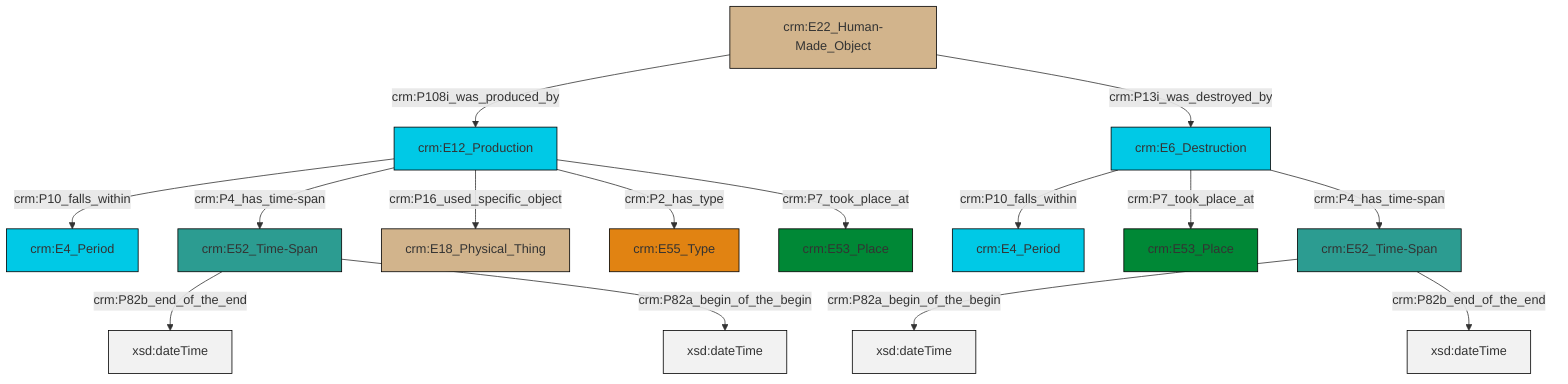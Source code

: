 graph TD
classDef Literal fill:#f2f2f2,stroke:#000000;
classDef CRM_Entity fill:#FFFFFF,stroke:#000000;
classDef Temporal_Entity fill:#00C9E6, stroke:#000000;
classDef Type fill:#E18312, stroke:#000000;
classDef Time-Span fill:#2C9C91, stroke:#000000;
classDef Appellation fill:#FFEB7F, stroke:#000000;
classDef Place fill:#008836, stroke:#000000;
classDef Persistent_Item fill:#B266B2, stroke:#000000;
classDef Conceptual_Object fill:#FFD700, stroke:#000000;
classDef Physical_Thing fill:#D2B48C, stroke:#000000;
classDef Actor fill:#f58aad, stroke:#000000;
classDef PC_Classes fill:#4ce600, stroke:#000000;
classDef Multi fill:#cccccc,stroke:#000000;

6["crm:E12_Production"]:::Temporal_Entity -->|crm:P10_falls_within| 0["crm:E4_Period"]:::Temporal_Entity
7["crm:E52_Time-Span"]:::Time-Span -->|crm:P82b_end_of_the_end| 8[xsd:dateTime]:::Literal
6["crm:E12_Production"]:::Temporal_Entity -->|crm:P4_has_time-span| 7["crm:E52_Time-Span"]:::Time-Span
4["crm:E52_Time-Span"]:::Time-Span -->|crm:P82a_begin_of_the_begin| 10[xsd:dateTime]:::Literal
11["crm:E22_Human-Made_Object"]:::Physical_Thing -->|crm:P108i_was_produced_by| 6["crm:E12_Production"]:::Temporal_Entity
11["crm:E22_Human-Made_Object"]:::Physical_Thing -->|crm:P13i_was_destroyed_by| 12["crm:E6_Destruction"]:::Temporal_Entity
12["crm:E6_Destruction"]:::Temporal_Entity -->|crm:P10_falls_within| 14["crm:E4_Period"]:::Temporal_Entity
12["crm:E6_Destruction"]:::Temporal_Entity -->|crm:P7_took_place_at| 15["crm:E53_Place"]:::Place
7["crm:E52_Time-Span"]:::Time-Span -->|crm:P82a_begin_of_the_begin| 16[xsd:dateTime]:::Literal
6["crm:E12_Production"]:::Temporal_Entity -->|crm:P16_used_specific_object| 17["crm:E18_Physical_Thing"]:::Physical_Thing
6["crm:E12_Production"]:::Temporal_Entity -->|crm:P2_has_type| 2["crm:E55_Type"]:::Type
4["crm:E52_Time-Span"]:::Time-Span -->|crm:P82b_end_of_the_end| 22[xsd:dateTime]:::Literal
6["crm:E12_Production"]:::Temporal_Entity -->|crm:P7_took_place_at| 20["crm:E53_Place"]:::Place
12["crm:E6_Destruction"]:::Temporal_Entity -->|crm:P4_has_time-span| 4["crm:E52_Time-Span"]:::Time-Span